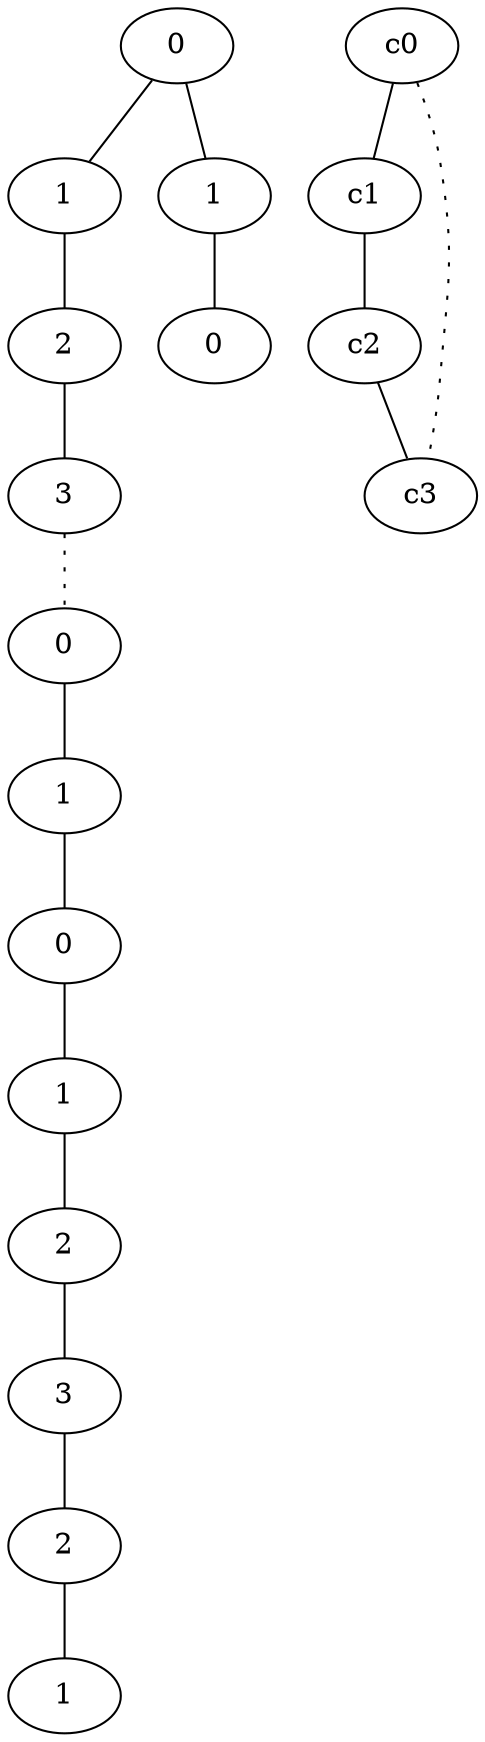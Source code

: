 graph {
a0[label=0];
a1[label=1];
a2[label=2];
a3[label=3];
a4[label=0];
a5[label=1];
a6[label=0];
a7[label=1];
a8[label=2];
a9[label=3];
a10[label=2];
a11[label=1];
a12[label=1];
a13[label=0];
a0 -- a1;
a0 -- a12;
a1 -- a2;
a2 -- a3;
a3 -- a4 [style=dotted];
a4 -- a5;
a5 -- a6;
a6 -- a7;
a7 -- a8;
a8 -- a9;
a9 -- a10;
a10 -- a11;
a12 -- a13;
c0 -- c1;
c0 -- c3 [style=dotted];
c1 -- c2;
c2 -- c3;
}
